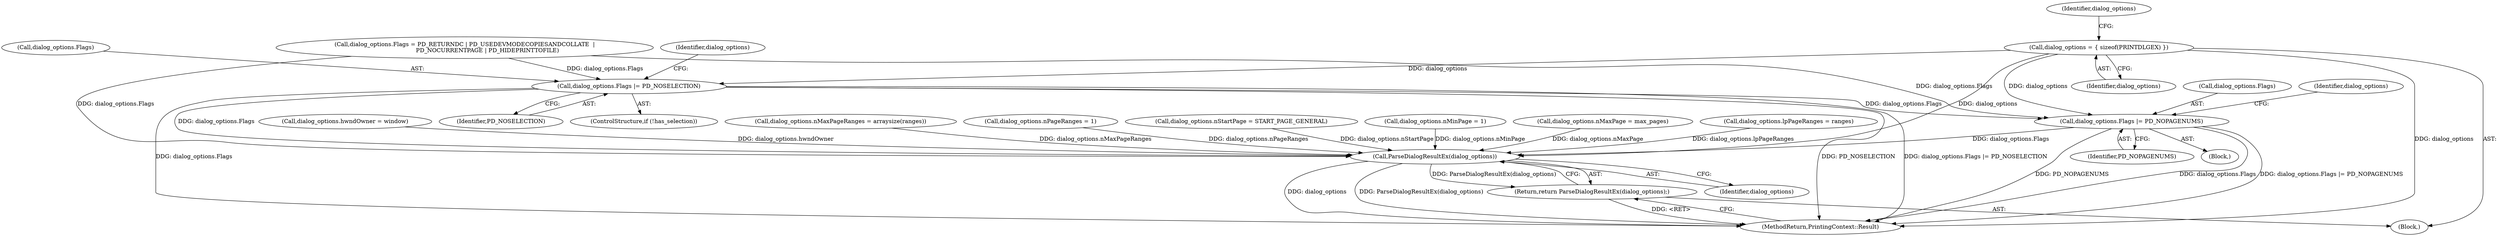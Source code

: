 digraph "0_Chrome_fc790462b4f248712bbc8c3734664dd6b05f80f2_5@API" {
"1000114" [label="(Call,dialog_options = { sizeof(PRINTDLGEX) })"];
"1000135" [label="(Call,dialog_options.Flags |= PD_NOSELECTION)"];
"1000196" [label="(Call,dialog_options.Flags |= PD_NOPAGENUMS)"];
"1000213" [label="(Call,ParseDialogResultEx(dialog_options))"];
"1000212" [label="(Return,return ParseDialogResultEx(dialog_options);)"];
"1000116" [label="(Call,dialog_options.hwndOwner = window)"];
"1000143" [label="(Identifier,dialog_options)"];
"1000173" [label="(Call,dialog_options.nMaxPageRanges = arraysize(ranges))"];
"1000114" [label="(Call,dialog_options = { sizeof(PRINTDLGEX) })"];
"1000168" [label="(Call,dialog_options.nPageRanges = 1)"];
"1000141" [label="(Call,dialog_options.nStartPage = START_PAGE_GENERAL)"];
"1000200" [label="(Identifier,PD_NOPAGENUMS)"];
"1000118" [label="(Identifier,dialog_options)"];
"1000184" [label="(Call,dialog_options.nMaxPage = max_pages)"];
"1000195" [label="(Block,)"];
"1000115" [label="(Identifier,dialog_options)"];
"1000212" [label="(Return,return ParseDialogResultEx(dialog_options);)"];
"1000214" [label="(Identifier,dialog_options)"];
"1000197" [label="(Call,dialog_options.Flags)"];
"1000189" [label="(Call,dialog_options.lpPageRanges = ranges)"];
"1000213" [label="(Call,ParseDialogResultEx(dialog_options))"];
"1000135" [label="(Call,dialog_options.Flags |= PD_NOSELECTION)"];
"1000121" [label="(Call,dialog_options.Flags = PD_RETURNDC | PD_USEDEVMODECOPIESANDCOLLATE  |\n                         PD_NOCURRENTPAGE | PD_HIDEPRINTTOFILE)"];
"1000139" [label="(Identifier,PD_NOSELECTION)"];
"1000215" [label="(MethodReturn,PrintingContext::Result)"];
"1000206" [label="(Identifier,dialog_options)"];
"1000196" [label="(Call,dialog_options.Flags |= PD_NOPAGENUMS)"];
"1000132" [label="(ControlStructure,if (!has_selection))"];
"1000179" [label="(Call,dialog_options.nMinPage = 1)"];
"1000104" [label="(Block,)"];
"1000136" [label="(Call,dialog_options.Flags)"];
"1000114" -> "1000104"  [label="AST: "];
"1000114" -> "1000115"  [label="CFG: "];
"1000115" -> "1000114"  [label="AST: "];
"1000118" -> "1000114"  [label="CFG: "];
"1000114" -> "1000215"  [label="DDG: dialog_options"];
"1000114" -> "1000135"  [label="DDG: dialog_options"];
"1000114" -> "1000196"  [label="DDG: dialog_options"];
"1000114" -> "1000213"  [label="DDG: dialog_options"];
"1000135" -> "1000132"  [label="AST: "];
"1000135" -> "1000139"  [label="CFG: "];
"1000136" -> "1000135"  [label="AST: "];
"1000139" -> "1000135"  [label="AST: "];
"1000143" -> "1000135"  [label="CFG: "];
"1000135" -> "1000215"  [label="DDG: PD_NOSELECTION"];
"1000135" -> "1000215"  [label="DDG: dialog_options.Flags |= PD_NOSELECTION"];
"1000135" -> "1000215"  [label="DDG: dialog_options.Flags"];
"1000121" -> "1000135"  [label="DDG: dialog_options.Flags"];
"1000135" -> "1000196"  [label="DDG: dialog_options.Flags"];
"1000135" -> "1000213"  [label="DDG: dialog_options.Flags"];
"1000196" -> "1000195"  [label="AST: "];
"1000196" -> "1000200"  [label="CFG: "];
"1000197" -> "1000196"  [label="AST: "];
"1000200" -> "1000196"  [label="AST: "];
"1000206" -> "1000196"  [label="CFG: "];
"1000196" -> "1000215"  [label="DDG: PD_NOPAGENUMS"];
"1000196" -> "1000215"  [label="DDG: dialog_options.Flags"];
"1000196" -> "1000215"  [label="DDG: dialog_options.Flags |= PD_NOPAGENUMS"];
"1000121" -> "1000196"  [label="DDG: dialog_options.Flags"];
"1000196" -> "1000213"  [label="DDG: dialog_options.Flags"];
"1000213" -> "1000212"  [label="AST: "];
"1000213" -> "1000214"  [label="CFG: "];
"1000214" -> "1000213"  [label="AST: "];
"1000212" -> "1000213"  [label="CFG: "];
"1000213" -> "1000215"  [label="DDG: dialog_options"];
"1000213" -> "1000215"  [label="DDG: ParseDialogResultEx(dialog_options)"];
"1000213" -> "1000212"  [label="DDG: ParseDialogResultEx(dialog_options)"];
"1000116" -> "1000213"  [label="DDG: dialog_options.hwndOwner"];
"1000141" -> "1000213"  [label="DDG: dialog_options.nStartPage"];
"1000184" -> "1000213"  [label="DDG: dialog_options.nMaxPage"];
"1000173" -> "1000213"  [label="DDG: dialog_options.nMaxPageRanges"];
"1000168" -> "1000213"  [label="DDG: dialog_options.nPageRanges"];
"1000189" -> "1000213"  [label="DDG: dialog_options.lpPageRanges"];
"1000179" -> "1000213"  [label="DDG: dialog_options.nMinPage"];
"1000121" -> "1000213"  [label="DDG: dialog_options.Flags"];
"1000212" -> "1000104"  [label="AST: "];
"1000215" -> "1000212"  [label="CFG: "];
"1000212" -> "1000215"  [label="DDG: <RET>"];
}
